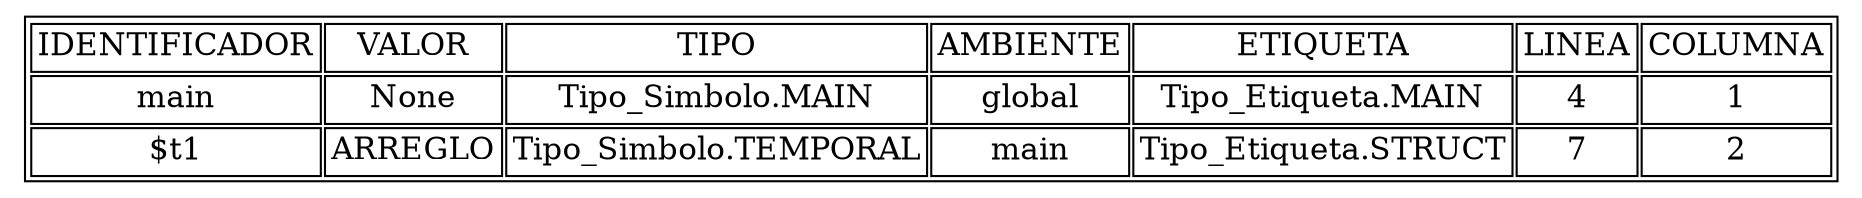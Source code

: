 digraph tabla{
graph [ratio=fill];node [label="\N", fontsize=15, shape=plaintext];
graph [bb="0,0,352,154"];
arset [label=<<TABLE ALIGN="LEFT">
<TR><TD>IDENTIFICADOR</TD><TD>VALOR</TD><TD>TIPO</TD><TD>AMBIENTE</TD><TD>ETIQUETA</TD><TD>LINEA</TD><TD>COLUMNA</TD></TR>
<TR><TD>main</TD><TD>None</TD><TD>Tipo_Simbolo.MAIN</TD><TD>global</TD><TD>Tipo_Etiqueta.MAIN</TD><TD>4</TD><TD>1</TD></TR>
<TR><TD>$t1</TD><TD>ARREGLO</TD><TD>Tipo_Simbolo.TEMPORAL</TD><TD>main</TD><TD>Tipo_Etiqueta.STRUCT</TD><TD>7</TD><TD>2</TD></TR>
</TABLE>
>, ];
}